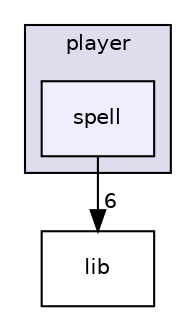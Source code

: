 digraph "src/player/spell" {
  compound=true
  node [ fontsize="10", fontname="Helvetica"];
  edge [ labelfontsize="10", labelfontname="Helvetica"];
  subgraph clusterdir_975424cdae97a07db69e55371758444e {
    graph [ bgcolor="#ddddee", pencolor="black", label="player" fontname="Helvetica", fontsize="10", URL="dir_975424cdae97a07db69e55371758444e.html"]
  dir_ea77bc24f4c19d81305d29744b85b3ac [shape=box, label="spell", style="filled", fillcolor="#eeeeff", pencolor="black", URL="dir_ea77bc24f4c19d81305d29744b85b3ac.html"];
  }
  dir_97aefd0d527b934f1d99a682da8fe6a9 [shape=box label="lib" URL="dir_97aefd0d527b934f1d99a682da8fe6a9.html"];
  dir_ea77bc24f4c19d81305d29744b85b3ac->dir_97aefd0d527b934f1d99a682da8fe6a9 [headlabel="6", labeldistance=1.5 headhref="dir_000008_000003.html"];
}
